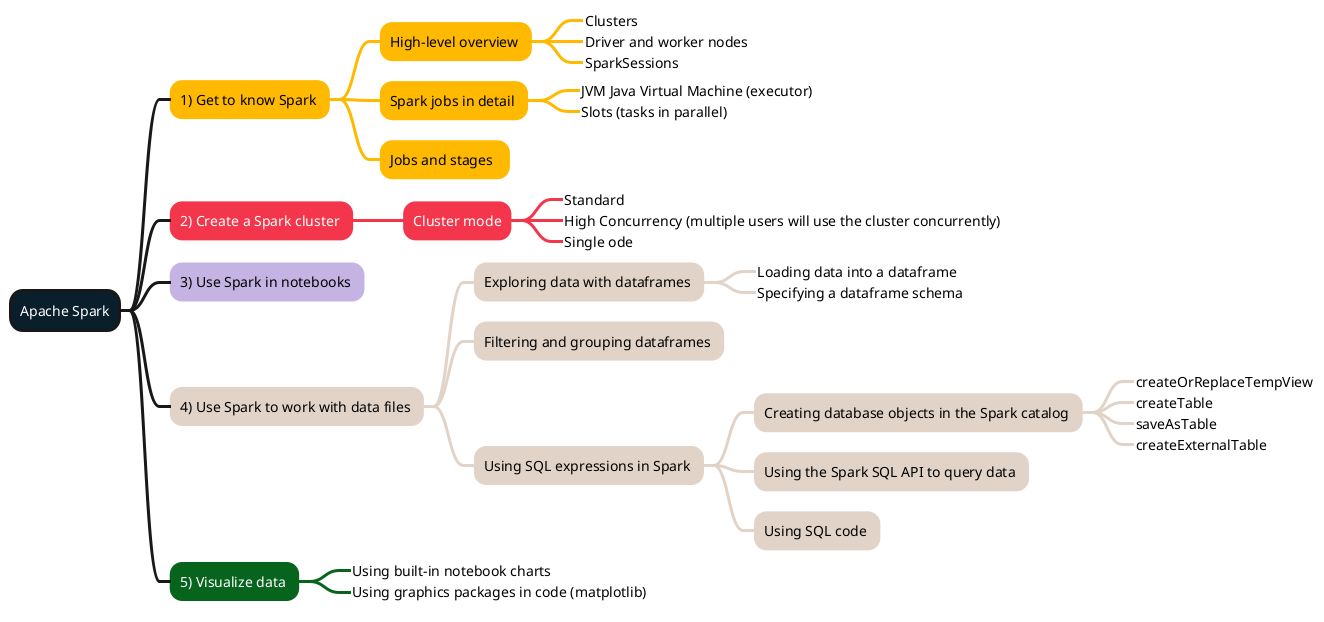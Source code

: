 @startmindmap
<style>
:depth(0) {
    BackgroundColor #091f2c
    FontColor #ffffff
    LineThickness 3.0
}
.topic1 {
    BackgroundColor #ffb900
    LineColor #ffb900
    LineThickness 3.0
    FontColor #000000
}
.topic2 {
    BackgroundColor #f4364c
    LineColor #f4364c
    LineThickness 3.0
    FontColor #ffffff
}
.topic3 {
    BackgroundColor #c5b4e3
    LineColor #c5b4e3
    LineThickness 3.0
    FontColor #000000
}
.topic4 {
    BackgroundColor #e1d3c7
    LineColor #e1d3c7
    LineThickness 3.0
    FontColor #000000
}
.topic5 {
    BackgroundColor #07641d
    LineColor #07641d
    LineThickness 3.0
    FontColor #ffffff
}
</style>
+ Apache Spark
++ 1) Get to know Spark <<topic1>>
+++ High-level overview <<topic1>>
++++_ Clusters
++++_ Driver and worker nodes
++++_ SparkSessions
+++ Spark jobs in detail <<topic1>>
++++_ JVM Java Virtual Machine (executor)
++++_ Slots (tasks in parallel)
+++ Jobs and stages  <<topic1>>
++ 2) Create a Spark cluster <<topic2>>
+++ Cluster mode<<topic2>>
++++_ Standard
++++_ High Concurrency (multiple users will use the cluster concurrently)
++++_ Single ode
++ 3) Use Spark in notebooks <<topic3>>
++ 4) Use Spark to work with data files <<topic4>>
+++ Exploring data with dataframes <<topic4>>
++++_ Loading data into a dataframe
++++_ Specifying a dataframe schema
+++ Filtering and grouping dataframes <<topic4>>
+++ Using SQL expressions in Spark <<topic4>>
++++ Creating database objects in the Spark catalog <<topic4>>
+++++_ createOrReplaceTempView
+++++_ createTable
+++++_ saveAsTable
+++++_ createExternalTable
++++ Using the Spark SQL API to query data <<topic4>>
++++ Using SQL code <<topic4>>
++ 5) Visualize data <<topic5>>
+++_ Using built-in notebook charts
+++_ Using graphics packages in code (matplotlib)
@endmindmap
